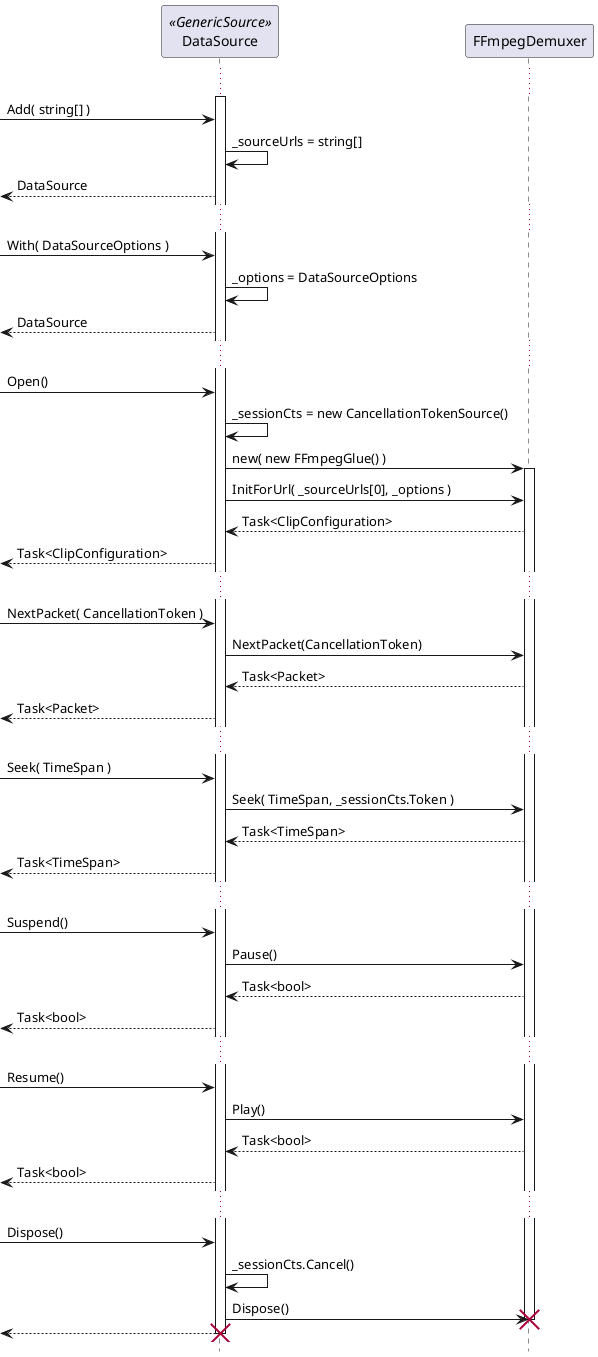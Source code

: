@startuml GenericSource
hide footbox

participant DataSource <<GenericSource>>
participant FFmpegDemuxer

activate DataSource
...
[-> DataSource : Add( string[] )
DataSource -> DataSource : _sourceUrls = string[]
[<-- DataSource : DataSource

...
[-> DataSource : With( DataSourceOptions )
DataSource -> DataSource : _options = DataSourceOptions
[<-- DataSource : DataSource

...
[-> DataSource : Open()
DataSource -> DataSource : _sessionCts = new CancellationTokenSource()
DataSource -> FFmpegDemuxer : new( new FFmpegGlue() )
activate FFmpegDemuxer
DataSource -> FFmpegDemuxer : InitForUrl( _sourceUrls[0], _options )
DataSource <-- FFmpegDemuxer : Task<ClipConfiguration>
[<-- DataSource : Task<ClipConfiguration>

...
[-> DataSource : NextPacket( CancellationToken )
DataSource -> FFmpegDemuxer : NextPacket(CancellationToken)
DataSource <-- FFmpegDemuxer : Task<Packet>
[<-- DataSource : Task<Packet>

...
[-> DataSource : Seek( TimeSpan )
DataSource -> FFmpegDemuxer : Seek( TimeSpan, _sessionCts.Token )
DataSource <-- FFmpegDemuxer : Task<TimeSpan>
[<-- DataSource : Task<TimeSpan>

...
[-> DataSource : Suspend()
DataSource -> FFmpegDemuxer : Pause()
DataSource <-- FFmpegDemuxer : Task<bool>
[<-- DataSource : Task<bool>

...
[-> DataSource : Resume()
DataSource -> FFmpegDemuxer : Play()
DataSource <-- FFmpegDemuxer : Task<bool>
[<-- DataSource : Task<bool>

...
[-> DataSource : Dispose()
DataSource -> DataSource : _sessionCts.Cancel()
DataSource -> FFmpegDemuxer : Dispose()
destroy FFmpegDemuxer
[<-- DataSource
destroy DataSource


@enduml
